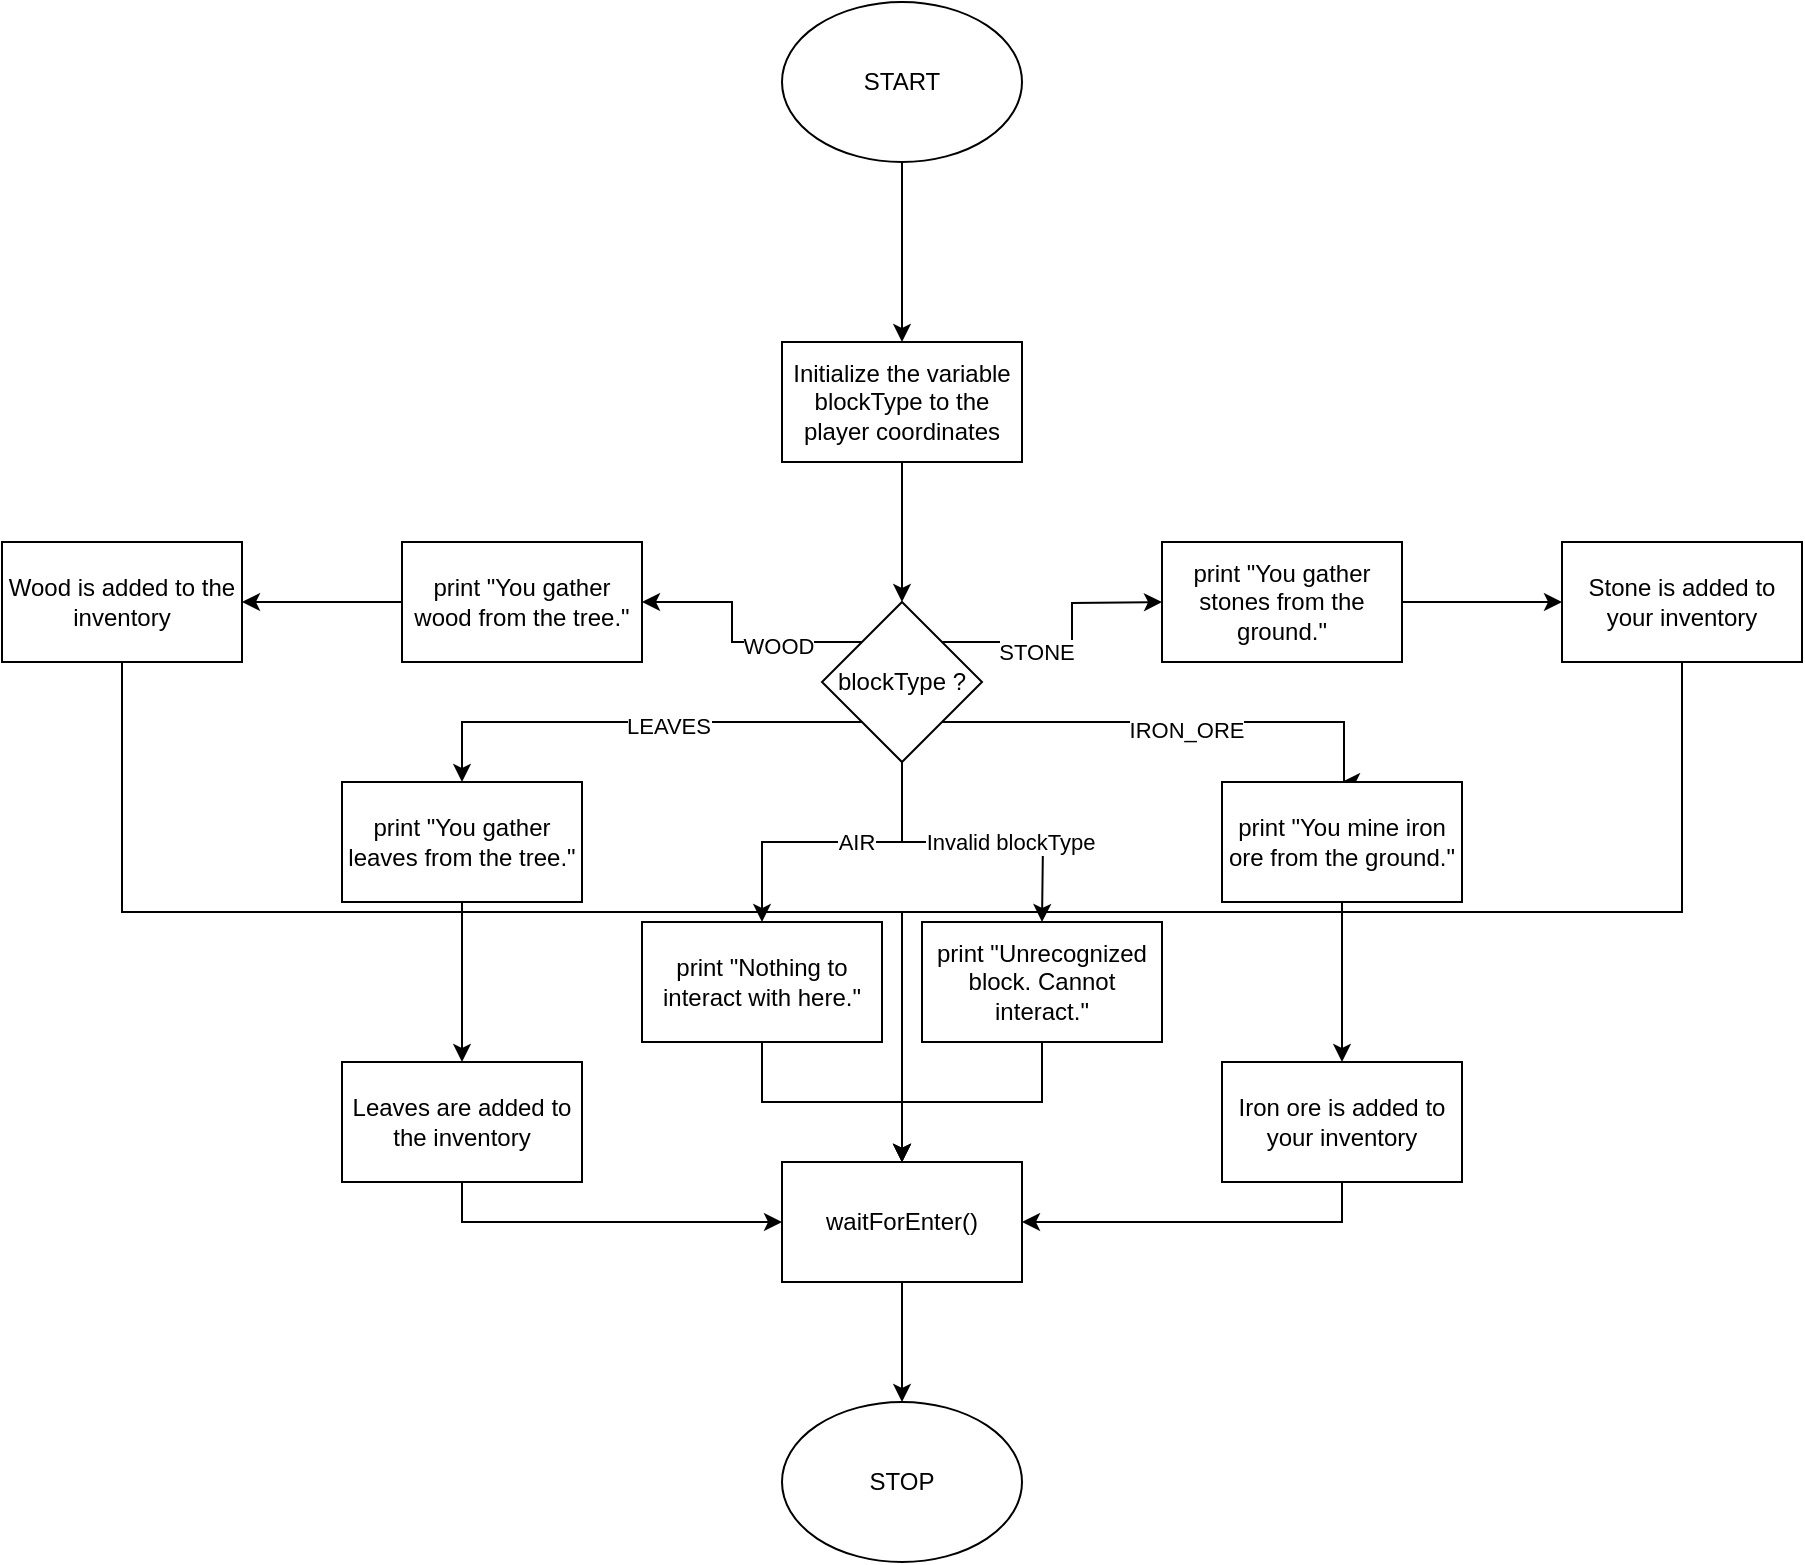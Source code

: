 <mxfile version="21.8.0" type="gitlab">
  <diagram id="C5RBs43oDa-KdzZeNtuy" name="Page-1">
    <mxGraphModel dx="1365" dy="594" grid="1" gridSize="10" guides="1" tooltips="1" connect="1" arrows="1" fold="1" page="1" pageScale="1" pageWidth="827" pageHeight="1169" math="0" shadow="0">
      <root>
        <mxCell id="WIyWlLk6GJQsqaUBKTNV-0" />
        <mxCell id="WIyWlLk6GJQsqaUBKTNV-1" parent="WIyWlLk6GJQsqaUBKTNV-0" />
        <mxCell id="11qfxfKftVNCVq5FT_Hp-2" value="" style="edgeStyle=orthogonalEdgeStyle;rounded=0;orthogonalLoop=1;jettySize=auto;html=1;" edge="1" parent="WIyWlLk6GJQsqaUBKTNV-1" source="11qfxfKftVNCVq5FT_Hp-0" target="11qfxfKftVNCVq5FT_Hp-1">
          <mxGeometry relative="1" as="geometry" />
        </mxCell>
        <mxCell id="11qfxfKftVNCVq5FT_Hp-0" value="START" style="ellipse;whiteSpace=wrap;html=1;" vertex="1" parent="WIyWlLk6GJQsqaUBKTNV-1">
          <mxGeometry x="300" y="40" width="120" height="80" as="geometry" />
        </mxCell>
        <mxCell id="11qfxfKftVNCVq5FT_Hp-4" value="" style="edgeStyle=orthogonalEdgeStyle;rounded=0;orthogonalLoop=1;jettySize=auto;html=1;" edge="1" parent="WIyWlLk6GJQsqaUBKTNV-1" source="11qfxfKftVNCVq5FT_Hp-1" target="11qfxfKftVNCVq5FT_Hp-3">
          <mxGeometry relative="1" as="geometry" />
        </mxCell>
        <mxCell id="11qfxfKftVNCVq5FT_Hp-1" value="Initialize the variable blockType to the player coordinates" style="whiteSpace=wrap;html=1;" vertex="1" parent="WIyWlLk6GJQsqaUBKTNV-1">
          <mxGeometry x="300" y="210" width="120" height="60" as="geometry" />
        </mxCell>
        <mxCell id="11qfxfKftVNCVq5FT_Hp-5" style="edgeStyle=orthogonalEdgeStyle;rounded=0;orthogonalLoop=1;jettySize=auto;html=1;exitX=0;exitY=0;exitDx=0;exitDy=0;" edge="1" parent="WIyWlLk6GJQsqaUBKTNV-1" source="11qfxfKftVNCVq5FT_Hp-3" target="11qfxfKftVNCVq5FT_Hp-6">
          <mxGeometry relative="1" as="geometry">
            <mxPoint x="170" y="340" as="targetPoint" />
          </mxGeometry>
        </mxCell>
        <mxCell id="11qfxfKftVNCVq5FT_Hp-9" value="WOOD" style="edgeLabel;html=1;align=center;verticalAlign=middle;resizable=0;points=[];" vertex="1" connectable="0" parent="11qfxfKftVNCVq5FT_Hp-5">
          <mxGeometry x="-0.354" y="2" relative="1" as="geometry">
            <mxPoint as="offset" />
          </mxGeometry>
        </mxCell>
        <mxCell id="11qfxfKftVNCVq5FT_Hp-18" style="edgeStyle=orthogonalEdgeStyle;rounded=0;orthogonalLoop=1;jettySize=auto;html=1;exitX=0;exitY=1;exitDx=0;exitDy=0;" edge="1" parent="WIyWlLk6GJQsqaUBKTNV-1" source="11qfxfKftVNCVq5FT_Hp-3" target="11qfxfKftVNCVq5FT_Hp-19">
          <mxGeometry relative="1" as="geometry">
            <mxPoint x="270" y="470" as="targetPoint" />
          </mxGeometry>
        </mxCell>
        <mxCell id="11qfxfKftVNCVq5FT_Hp-20" value="LEAVES" style="edgeLabel;html=1;align=center;verticalAlign=middle;resizable=0;points=[];" vertex="1" connectable="0" parent="11qfxfKftVNCVq5FT_Hp-18">
          <mxGeometry x="-0.157" y="2" relative="1" as="geometry">
            <mxPoint as="offset" />
          </mxGeometry>
        </mxCell>
        <mxCell id="11qfxfKftVNCVq5FT_Hp-25" style="edgeStyle=orthogonalEdgeStyle;rounded=0;orthogonalLoop=1;jettySize=auto;html=1;exitX=1;exitY=0;exitDx=0;exitDy=0;" edge="1" parent="WIyWlLk6GJQsqaUBKTNV-1" source="11qfxfKftVNCVq5FT_Hp-3">
          <mxGeometry relative="1" as="geometry">
            <mxPoint x="490" y="340" as="targetPoint" />
          </mxGeometry>
        </mxCell>
        <mxCell id="11qfxfKftVNCVq5FT_Hp-27" value="STONE" style="edgeLabel;html=1;align=center;verticalAlign=middle;resizable=0;points=[];" vertex="1" connectable="0" parent="11qfxfKftVNCVq5FT_Hp-25">
          <mxGeometry x="-0.274" y="-5" relative="1" as="geometry">
            <mxPoint as="offset" />
          </mxGeometry>
        </mxCell>
        <mxCell id="11qfxfKftVNCVq5FT_Hp-28" style="edgeStyle=orthogonalEdgeStyle;rounded=0;orthogonalLoop=1;jettySize=auto;html=1;exitX=1;exitY=1;exitDx=0;exitDy=0;" edge="1" parent="WIyWlLk6GJQsqaUBKTNV-1">
          <mxGeometry relative="1" as="geometry">
            <mxPoint x="580" y="430" as="targetPoint" />
            <mxPoint x="380" y="400" as="sourcePoint" />
            <Array as="points">
              <mxPoint x="581" y="400" />
            </Array>
          </mxGeometry>
        </mxCell>
        <mxCell id="11qfxfKftVNCVq5FT_Hp-32" value="IRON_ORE" style="edgeLabel;html=1;align=center;verticalAlign=middle;resizable=0;points=[];" vertex="1" connectable="0" parent="11qfxfKftVNCVq5FT_Hp-28">
          <mxGeometry x="0.05" y="-4" relative="1" as="geometry">
            <mxPoint as="offset" />
          </mxGeometry>
        </mxCell>
        <mxCell id="11qfxfKftVNCVq5FT_Hp-36" value="" style="edgeStyle=orthogonalEdgeStyle;rounded=0;orthogonalLoop=1;jettySize=auto;html=1;" edge="1" parent="WIyWlLk6GJQsqaUBKTNV-1" source="11qfxfKftVNCVq5FT_Hp-3" target="11qfxfKftVNCVq5FT_Hp-35">
          <mxGeometry relative="1" as="geometry" />
        </mxCell>
        <mxCell id="11qfxfKftVNCVq5FT_Hp-37" value="AIR" style="edgeLabel;html=1;align=center;verticalAlign=middle;resizable=0;points=[];" vertex="1" connectable="0" parent="11qfxfKftVNCVq5FT_Hp-36">
          <mxGeometry x="-0.156" relative="1" as="geometry">
            <mxPoint as="offset" />
          </mxGeometry>
        </mxCell>
        <mxCell id="11qfxfKftVNCVq5FT_Hp-41" style="edgeStyle=orthogonalEdgeStyle;rounded=0;orthogonalLoop=1;jettySize=auto;html=1;exitX=0.5;exitY=1;exitDx=0;exitDy=0;" edge="1" parent="WIyWlLk6GJQsqaUBKTNV-1" source="11qfxfKftVNCVq5FT_Hp-3">
          <mxGeometry relative="1" as="geometry">
            <mxPoint x="430" y="500" as="targetPoint" />
          </mxGeometry>
        </mxCell>
        <mxCell id="11qfxfKftVNCVq5FT_Hp-43" value="Invalid blockType" style="edgeLabel;html=1;align=center;verticalAlign=middle;resizable=0;points=[];" vertex="1" connectable="0" parent="11qfxfKftVNCVq5FT_Hp-41">
          <mxGeometry x="-0.07" y="-1" relative="1" as="geometry">
            <mxPoint x="24" y="-1" as="offset" />
          </mxGeometry>
        </mxCell>
        <mxCell id="11qfxfKftVNCVq5FT_Hp-3" value="blockType ?" style="rhombus;whiteSpace=wrap;html=1;" vertex="1" parent="WIyWlLk6GJQsqaUBKTNV-1">
          <mxGeometry x="320" y="340" width="80" height="80" as="geometry" />
        </mxCell>
        <mxCell id="11qfxfKftVNCVq5FT_Hp-8" value="" style="edgeStyle=orthogonalEdgeStyle;rounded=0;orthogonalLoop=1;jettySize=auto;html=1;" edge="1" parent="WIyWlLk6GJQsqaUBKTNV-1" source="11qfxfKftVNCVq5FT_Hp-6" target="11qfxfKftVNCVq5FT_Hp-7">
          <mxGeometry relative="1" as="geometry" />
        </mxCell>
        <mxCell id="11qfxfKftVNCVq5FT_Hp-6" value="print &quot;You gather wood from the tree.&quot;" style="rounded=0;whiteSpace=wrap;html=1;" vertex="1" parent="WIyWlLk6GJQsqaUBKTNV-1">
          <mxGeometry x="110" y="310" width="120" height="60" as="geometry" />
        </mxCell>
        <mxCell id="11qfxfKftVNCVq5FT_Hp-7" value="Wood is added to the inventory" style="rounded=0;whiteSpace=wrap;html=1;" vertex="1" parent="WIyWlLk6GJQsqaUBKTNV-1">
          <mxGeometry x="-90" y="310" width="120" height="60" as="geometry" />
        </mxCell>
        <mxCell id="11qfxfKftVNCVq5FT_Hp-22" value="" style="edgeStyle=orthogonalEdgeStyle;rounded=0;orthogonalLoop=1;jettySize=auto;html=1;" edge="1" parent="WIyWlLk6GJQsqaUBKTNV-1" source="11qfxfKftVNCVq5FT_Hp-19">
          <mxGeometry relative="1" as="geometry">
            <mxPoint x="140" y="570" as="targetPoint" />
          </mxGeometry>
        </mxCell>
        <mxCell id="11qfxfKftVNCVq5FT_Hp-19" value="print &quot;You gather leaves from the tree.&quot;" style="rounded=0;whiteSpace=wrap;html=1;" vertex="1" parent="WIyWlLk6GJQsqaUBKTNV-1">
          <mxGeometry x="80" y="430" width="120" height="60" as="geometry" />
        </mxCell>
        <mxCell id="11qfxfKftVNCVq5FT_Hp-23" value="Leaves are added to the inventory" style="rounded=0;whiteSpace=wrap;html=1;" vertex="1" parent="WIyWlLk6GJQsqaUBKTNV-1">
          <mxGeometry x="80" y="570" width="120" height="60" as="geometry" />
        </mxCell>
        <mxCell id="11qfxfKftVNCVq5FT_Hp-34" value="" style="edgeStyle=orthogonalEdgeStyle;rounded=0;orthogonalLoop=1;jettySize=auto;html=1;" edge="1" parent="WIyWlLk6GJQsqaUBKTNV-1" source="11qfxfKftVNCVq5FT_Hp-26" target="11qfxfKftVNCVq5FT_Hp-33">
          <mxGeometry relative="1" as="geometry" />
        </mxCell>
        <mxCell id="11qfxfKftVNCVq5FT_Hp-26" value="print &quot;You gather stones from the ground.&quot;" style="rounded=0;whiteSpace=wrap;html=1;" vertex="1" parent="WIyWlLk6GJQsqaUBKTNV-1">
          <mxGeometry x="490" y="310" width="120" height="60" as="geometry" />
        </mxCell>
        <mxCell id="11qfxfKftVNCVq5FT_Hp-31" value="" style="edgeStyle=orthogonalEdgeStyle;rounded=0;orthogonalLoop=1;jettySize=auto;html=1;" edge="1" parent="WIyWlLk6GJQsqaUBKTNV-1" source="11qfxfKftVNCVq5FT_Hp-29" target="11qfxfKftVNCVq5FT_Hp-30">
          <mxGeometry relative="1" as="geometry" />
        </mxCell>
        <mxCell id="11qfxfKftVNCVq5FT_Hp-29" value="print &quot;You mine iron ore from the ground.&quot;" style="rounded=0;whiteSpace=wrap;html=1;" vertex="1" parent="WIyWlLk6GJQsqaUBKTNV-1">
          <mxGeometry x="520" y="430" width="120" height="60" as="geometry" />
        </mxCell>
        <mxCell id="11qfxfKftVNCVq5FT_Hp-30" value="Iron ore is added to your inventory" style="rounded=0;whiteSpace=wrap;html=1;" vertex="1" parent="WIyWlLk6GJQsqaUBKTNV-1">
          <mxGeometry x="520" y="570" width="120" height="60" as="geometry" />
        </mxCell>
        <mxCell id="11qfxfKftVNCVq5FT_Hp-33" value="Stone is added to your inventory" style="rounded=0;whiteSpace=wrap;html=1;" vertex="1" parent="WIyWlLk6GJQsqaUBKTNV-1">
          <mxGeometry x="690" y="310" width="120" height="60" as="geometry" />
        </mxCell>
        <mxCell id="11qfxfKftVNCVq5FT_Hp-49" style="edgeStyle=orthogonalEdgeStyle;rounded=0;orthogonalLoop=1;jettySize=auto;html=1;entryX=0.5;entryY=0;entryDx=0;entryDy=0;" edge="1" parent="WIyWlLk6GJQsqaUBKTNV-1" source="11qfxfKftVNCVq5FT_Hp-35" target="11qfxfKftVNCVq5FT_Hp-48">
          <mxGeometry relative="1" as="geometry" />
        </mxCell>
        <mxCell id="11qfxfKftVNCVq5FT_Hp-35" value="print &quot;Nothing to interact with here.&quot;" style="whiteSpace=wrap;html=1;" vertex="1" parent="WIyWlLk6GJQsqaUBKTNV-1">
          <mxGeometry x="230" y="500" width="120" height="60" as="geometry" />
        </mxCell>
        <mxCell id="11qfxfKftVNCVq5FT_Hp-50" style="edgeStyle=orthogonalEdgeStyle;rounded=0;orthogonalLoop=1;jettySize=auto;html=1;entryX=0.5;entryY=0;entryDx=0;entryDy=0;" edge="1" parent="WIyWlLk6GJQsqaUBKTNV-1" source="11qfxfKftVNCVq5FT_Hp-42" target="11qfxfKftVNCVq5FT_Hp-48">
          <mxGeometry relative="1" as="geometry" />
        </mxCell>
        <mxCell id="11qfxfKftVNCVq5FT_Hp-42" value="print &quot;Unrecognized block. Cannot interact.&quot;" style="rounded=0;whiteSpace=wrap;html=1;" vertex="1" parent="WIyWlLk6GJQsqaUBKTNV-1">
          <mxGeometry x="370" y="500" width="120" height="60" as="geometry" />
        </mxCell>
        <mxCell id="11qfxfKftVNCVq5FT_Hp-53" style="edgeStyle=orthogonalEdgeStyle;rounded=0;orthogonalLoop=1;jettySize=auto;html=1;exitX=0.5;exitY=1;exitDx=0;exitDy=0;" edge="1" parent="WIyWlLk6GJQsqaUBKTNV-1" source="11qfxfKftVNCVq5FT_Hp-23" target="11qfxfKftVNCVq5FT_Hp-48">
          <mxGeometry relative="1" as="geometry" />
        </mxCell>
        <mxCell id="11qfxfKftVNCVq5FT_Hp-54" style="edgeStyle=orthogonalEdgeStyle;rounded=0;orthogonalLoop=1;jettySize=auto;html=1;exitX=0.5;exitY=1;exitDx=0;exitDy=0;" edge="1" parent="WIyWlLk6GJQsqaUBKTNV-1" source="11qfxfKftVNCVq5FT_Hp-30" target="11qfxfKftVNCVq5FT_Hp-48">
          <mxGeometry relative="1" as="geometry" />
        </mxCell>
        <mxCell id="11qfxfKftVNCVq5FT_Hp-57" style="edgeStyle=orthogonalEdgeStyle;rounded=0;orthogonalLoop=1;jettySize=auto;html=1;exitX=0.5;exitY=1;exitDx=0;exitDy=0;" edge="1" parent="WIyWlLk6GJQsqaUBKTNV-1" source="11qfxfKftVNCVq5FT_Hp-33" target="11qfxfKftVNCVq5FT_Hp-48">
          <mxGeometry relative="1" as="geometry" />
        </mxCell>
        <mxCell id="11qfxfKftVNCVq5FT_Hp-59" style="edgeStyle=orthogonalEdgeStyle;rounded=0;orthogonalLoop=1;jettySize=auto;html=1;exitX=0.5;exitY=1;exitDx=0;exitDy=0;" edge="1" parent="WIyWlLk6GJQsqaUBKTNV-1" source="11qfxfKftVNCVq5FT_Hp-7" target="11qfxfKftVNCVq5FT_Hp-48">
          <mxGeometry relative="1" as="geometry" />
        </mxCell>
        <mxCell id="11qfxfKftVNCVq5FT_Hp-61" style="edgeStyle=orthogonalEdgeStyle;rounded=0;orthogonalLoop=1;jettySize=auto;html=1;" edge="1" parent="WIyWlLk6GJQsqaUBKTNV-1" source="11qfxfKftVNCVq5FT_Hp-48" target="11qfxfKftVNCVq5FT_Hp-60">
          <mxGeometry relative="1" as="geometry" />
        </mxCell>
        <mxCell id="11qfxfKftVNCVq5FT_Hp-48" value="waitForEnter()" style="whiteSpace=wrap;html=1;rounded=0;" vertex="1" parent="WIyWlLk6GJQsqaUBKTNV-1">
          <mxGeometry x="300" y="620" width="120" height="60" as="geometry" />
        </mxCell>
        <mxCell id="11qfxfKftVNCVq5FT_Hp-60" value="STOP" style="ellipse;whiteSpace=wrap;html=1;" vertex="1" parent="WIyWlLk6GJQsqaUBKTNV-1">
          <mxGeometry x="300" y="740" width="120" height="80" as="geometry" />
        </mxCell>
      </root>
    </mxGraphModel>
  </diagram>
</mxfile>
